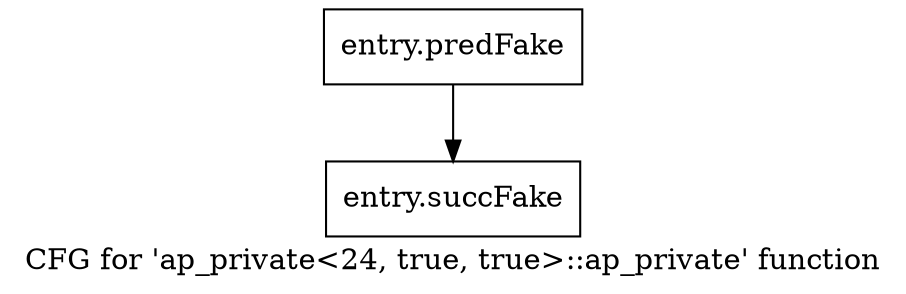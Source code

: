 digraph "CFG for 'ap_private\<24, true, true\>::ap_private' function" {
	label="CFG for 'ap_private\<24, true, true\>::ap_private' function";

	Node0x3ce88f0 [shape=record,filename="",linenumber="",label="{entry.predFake}"];
	Node0x3ce88f0 -> Node0x3eb03b0[ callList="" memoryops="" filename="/tools/Xilinx/Vitis_HLS/2022.1/include/etc/ap_private.h" execusionnum="6400"];
	Node0x3eb03b0 [shape=record,filename="/tools/Xilinx/Vitis_HLS/2022.1/include/etc/ap_private.h",linenumber="1715",label="{entry.succFake}"];
}
